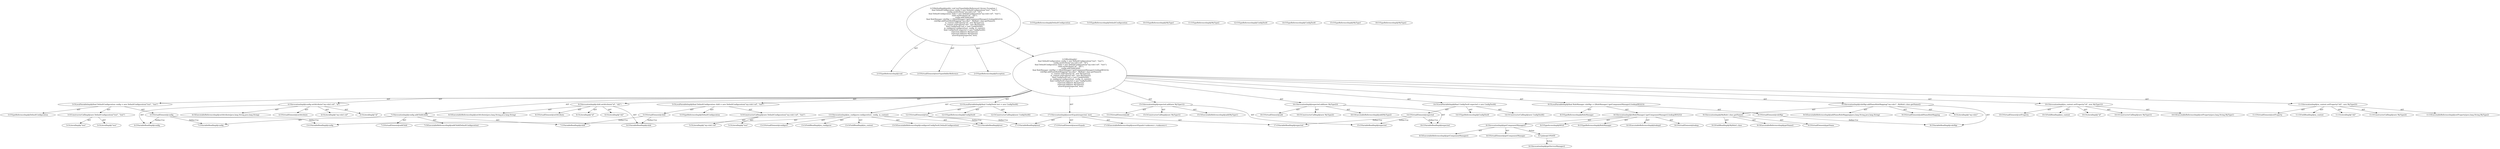 digraph "testTypedAdderReference#?" {
0 [label="2:CtTypeReferenceImpl@void" shape=ellipse]
1 [label="2:CtVirtualElement@testTypedAdderReference" shape=ellipse]
2 [label="2:CtTypeReferenceImpl@Exception" shape=ellipse]
3 [label="3:CtTypeReferenceImpl@DefaultConfiguration" shape=ellipse]
4 [label="3:CtTypeReferenceImpl@DefaultConfiguration" shape=ellipse]
5 [label="3:CtLiteralImpl@\"test\"" shape=ellipse]
6 [label="3:CtLiteralImpl@\"test\"" shape=ellipse]
7 [label="3:CtConstructorCallImpl@new DefaultConfiguration(\"test\", \"test\")" shape=ellipse]
8 [label="3:CtVirtualElement@config" shape=ellipse]
9 [label="3:CtLocalVariableImpl@final DefaultConfiguration config = new DefaultConfiguration(\"test\", \"test\")" shape=ellipse]
10 [label="4:CtExecutableReferenceImpl@setAttribute(java.lang.String,java.lang.String)" shape=ellipse]
11 [label="4:CtVirtualElement@setAttribute" shape=ellipse]
12 [label="4:CtVariableReadImpl@config" shape=ellipse]
13 [label="4:CtLiteralImpl@\"my-role1-ref\"" shape=ellipse]
14 [label="4:CtLiteralImpl@\"id\"" shape=ellipse]
15 [label="4:CtInvocationImpl@config.setAttribute(\"my-role1-ref\", \"id\")" shape=ellipse]
16 [label="5:CtTypeReferenceImpl@DefaultConfiguration" shape=ellipse]
17 [label="5:CtTypeReferenceImpl@DefaultConfiguration" shape=ellipse]
18 [label="5:CtLiteralImpl@\"my-role1-ref\"" shape=ellipse]
19 [label="5:CtLiteralImpl@\"test\"" shape=ellipse]
20 [label="5:CtConstructorCallImpl@new DefaultConfiguration(\"my-role1-ref\", \"test\")" shape=ellipse]
21 [label="5:CtVirtualElement@child" shape=ellipse]
22 [label="5:CtLocalVariableImpl@final DefaultConfiguration child = new DefaultConfiguration(\"my-role1-ref\", \"test\")" shape=ellipse]
23 [label="6:CtExecutableReferenceImpl@setAttribute(java.lang.String,java.lang.String)" shape=ellipse]
24 [label="6:CtVirtualElement@setAttribute" shape=ellipse]
25 [label="6:CtVariableReadImpl@child" shape=ellipse]
26 [label="6:CtLiteralImpl@\"id\"" shape=ellipse]
27 [label="6:CtLiteralImpl@\"id2\"" shape=ellipse]
28 [label="6:CtInvocationImpl@child.setAttribute(\"id\", \"id2\")" shape=ellipse]
29 [label="7:CtExecutableReferenceImpl@addChild(DefaultConfiguration)" shape=ellipse]
30 [label="7:CtVirtualElement@addChild" shape=ellipse]
31 [label="7:CtVariableReadImpl@config" shape=ellipse]
32 [label="7:CtVariableReadImpl@child" shape=ellipse]
33 [label="7:CtInvocationImpl@config.addChild(child)" shape=ellipse]
34 [label="8:CtTypeReferenceImpl@RoleManager" shape=ellipse]
35 [label="8:CtExecutableReferenceImpl@lookup()" shape=ellipse]
36 [label="8:CtVirtualElement@lookup" shape=ellipse]
37 [label="8:CtExecutableReferenceImpl@getComponentManager()" shape=ellipse]
38 [label="8:CtVirtualElement@getComponentManager" shape=ellipse]
39 [label="8:CtInvocationImpl@getComponentManager()" shape=ellipse]
40 [label="8:CtTypeAccessImpl@ROLE" shape=ellipse]
41 [label="8:CtInvocationImpl@((RoleManager) (getComponentManager().lookup(ROLE)))" shape=ellipse]
42 [label="8:CtTypeReferenceImpl@RoleManager" shape=ellipse]
43 [label="8:CtVirtualElement@roleMgr" shape=ellipse]
44 [label="8:CtLocalVariableImpl@final RoleManager roleMgr = ((RoleManager) (getComponentManager().lookup(ROLE)))" shape=ellipse]
45 [label="9:CtExecutableReferenceImpl@addNameRoleMapping(java.lang.String,java.lang.String)" shape=ellipse]
46 [label="9:CtVirtualElement@addNameRoleMapping" shape=ellipse]
47 [label="9:CtVariableReadImpl@roleMgr" shape=ellipse]
48 [label="9:CtLiteralImpl@\"my-role1\"" shape=ellipse]
49 [label="9:CtExecutableReferenceImpl@getName()" shape=ellipse]
50 [label="9:CtVirtualElement@getName" shape=ellipse]
51 [label="9:CtFieldReadImpl@MyRole1.class" shape=ellipse]
52 [label="9:CtInvocationImpl@MyRole1.class.getName()" shape=ellipse]
53 [label="9:CtInvocationImpl@roleMgr.addNameRoleMapping(\"my-role1\", MyRole1.class.getName())" shape=ellipse]
54 [label="10:CtExecutableReferenceImpl@setProperty(java.lang.String,MyType1)" shape=ellipse]
55 [label="10:CtVirtualElement@setProperty" shape=ellipse]
56 [label="10:CtFieldReadImpl@m_context" shape=ellipse]
57 [label="10:CtLiteralImpl@\"id\"" shape=ellipse]
58 [label="10:CtTypeReferenceImpl@MyType1" shape=ellipse]
59 [label="10:CtConstructorCallImpl@new MyType1()" shape=ellipse]
60 [label="10:CtInvocationImpl@m_context.setProperty(\"id\", new MyType1())" shape=ellipse]
61 [label="11:CtExecutableReferenceImpl@setProperty(java.lang.String,MyType2)" shape=ellipse]
62 [label="11:CtVirtualElement@setProperty" shape=ellipse]
63 [label="11:CtFieldReadImpl@m_context" shape=ellipse]
64 [label="11:CtLiteralImpl@\"id2\"" shape=ellipse]
65 [label="11:CtTypeReferenceImpl@MyType2" shape=ellipse]
66 [label="11:CtConstructorCallImpl@new MyType2()" shape=ellipse]
67 [label="11:CtInvocationImpl@m_context.setProperty(\"id2\", new MyType2())" shape=ellipse]
68 [label="12:CtTypeReferenceImpl@ConfigTest6" shape=ellipse]
69 [label="12:CtTypeReferenceImpl@ConfigTest6" shape=ellipse]
70 [label="12:CtConstructorCallImpl@new ConfigTest6()" shape=ellipse]
71 [label="12:CtVirtualElement@test" shape=ellipse]
72 [label="12:CtLocalVariableImpl@final ConfigTest6 test = new ConfigTest6()" shape=ellipse]
73 [label="13:CtExecutableReferenceImpl@configure(ConfigTest6,DefaultConfiguration)" shape=ellipse]
74 [label="13:CtVirtualElement@configure" shape=ellipse]
75 [label="13:CtFieldReadImpl@m_configurer" shape=ellipse]
76 [label="13:CtVariableReadImpl@test" shape=ellipse]
77 [label="13:CtVariableReadImpl@config" shape=ellipse]
78 [label="13:CtFieldReadImpl@m_context" shape=ellipse]
79 [label="13:CtInvocationImpl@m_configurer.configure(test, config, m_context)" shape=ellipse]
80 [label="14:CtTypeReferenceImpl@ConfigTest6" shape=ellipse]
81 [label="14:CtTypeReferenceImpl@ConfigTest6" shape=ellipse]
82 [label="14:CtConstructorCallImpl@new ConfigTest6()" shape=ellipse]
83 [label="14:CtVirtualElement@expected" shape=ellipse]
84 [label="14:CtLocalVariableImpl@final ConfigTest6 expected = new ConfigTest6()" shape=ellipse]
85 [label="15:CtExecutableReferenceImpl@add(MyType1)" shape=ellipse]
86 [label="15:CtVirtualElement@add" shape=ellipse]
87 [label="15:CtVariableReadImpl@expected" shape=ellipse]
88 [label="15:CtTypeReferenceImpl@MyType1" shape=ellipse]
89 [label="15:CtConstructorCallImpl@new MyType1()" shape=ellipse]
90 [label="15:CtInvocationImpl@expected.add(new MyType1())" shape=ellipse]
91 [label="16:CtExecutableReferenceImpl@add(MyType2)" shape=ellipse]
92 [label="16:CtVirtualElement@add" shape=ellipse]
93 [label="16:CtVariableReadImpl@expected" shape=ellipse]
94 [label="16:CtTypeReferenceImpl@MyType2" shape=ellipse]
95 [label="16:CtConstructorCallImpl@new MyType2()" shape=ellipse]
96 [label="16:CtInvocationImpl@expected.add(new MyType2())" shape=ellipse]
97 [label="17:CtExecutableReferenceImpl@assertEquals(<unknown>,<unknown>)" shape=ellipse]
98 [label="17:CtVirtualElement@assertEquals" shape=ellipse]
99 [label="17:CtVariableReadImpl@expected" shape=ellipse]
100 [label="17:CtVariableReadImpl@test" shape=ellipse]
101 [label="17:CtInvocationImpl@assertEquals(expected, test)" shape=ellipse]
102 [label="2:CtBlockImpl@\{
    final DefaultConfiguration config = new DefaultConfiguration(\"test\", \"test\");
    config.setAttribute(\"my-role1-ref\", \"id\");
    final DefaultConfiguration child = new DefaultConfiguration(\"my-role1-ref\", \"test\");
    child.setAttribute(\"id\", \"id2\");
    config.addChild(child);
    final RoleManager roleMgr = ((RoleManager) (getComponentManager().lookup(ROLE)));
    roleMgr.addNameRoleMapping(\"my-role1\", MyRole1.class.getName());
    m_context.setProperty(\"id\", new MyType1());
    m_context.setProperty(\"id2\", new MyType2());
    final ConfigTest6 test = new ConfigTest6();
    m_configurer.configure(test, config, m_context);
    final ConfigTest6 expected = new ConfigTest6();
    expected.add(new MyType1());
    expected.add(new MyType2());
    assertEquals(expected, test);
\}" shape=ellipse]
103 [label="2:CtMethodImpl@public void testTypedAdderReference() throws Exception \{
    final DefaultConfiguration config = new DefaultConfiguration(\"test\", \"test\");
    config.setAttribute(\"my-role1-ref\", \"id\");
    final DefaultConfiguration child = new DefaultConfiguration(\"my-role1-ref\", \"test\");
    child.setAttribute(\"id\", \"id2\");
    config.addChild(child);
    final RoleManager roleMgr = ((RoleManager) (getComponentManager().lookup(ROLE)));
    roleMgr.addNameRoleMapping(\"my-role1\", MyRole1.class.getName());
    m_context.setProperty(\"id\", new MyType1());
    m_context.setProperty(\"id2\", new MyType2());
    final ConfigTest6 test = new ConfigTest6();
    m_configurer.configure(test, config, m_context);
    final ConfigTest6 expected = new ConfigTest6();
    expected.add(new MyType1());
    expected.add(new MyType2());
    assertEquals(expected, test);
\}" shape=ellipse]
104 [label="8:Update@UPDATE" shape=ellipse]
105 [label="8:CtInvocationImpl@getServiceManager()" shape=ellipse]
7 -> 5 [label="AST"];
7 -> 6 [label="AST"];
8 -> 12 [label="Define-Use"];
8 -> 31 [label="Define-Use"];
8 -> 77 [label="Define-Use"];
9 -> 8 [label="AST"];
9 -> 3 [label="AST"];
9 -> 7 [label="AST"];
15 -> 11 [label="AST"];
15 -> 12 [label="AST"];
15 -> 10 [label="AST"];
15 -> 13 [label="AST"];
15 -> 14 [label="AST"];
20 -> 18 [label="AST"];
20 -> 19 [label="AST"];
21 -> 25 [label="Define-Use"];
21 -> 32 [label="Define-Use"];
22 -> 21 [label="AST"];
22 -> 16 [label="AST"];
22 -> 20 [label="AST"];
28 -> 24 [label="AST"];
28 -> 25 [label="AST"];
28 -> 23 [label="AST"];
28 -> 26 [label="AST"];
28 -> 27 [label="AST"];
33 -> 30 [label="AST"];
33 -> 31 [label="AST"];
33 -> 29 [label="AST"];
33 -> 32 [label="AST"];
39 -> 38 [label="AST"];
39 -> 37 [label="AST"];
39 -> 104 [label="Action"];
41 -> 36 [label="AST"];
41 -> 42 [label="AST"];
41 -> 39 [label="AST"];
41 -> 35 [label="AST"];
41 -> 40 [label="AST"];
43 -> 47 [label="Define-Use"];
44 -> 43 [label="AST"];
44 -> 34 [label="AST"];
44 -> 41 [label="AST"];
52 -> 50 [label="AST"];
52 -> 51 [label="AST"];
52 -> 49 [label="AST"];
53 -> 46 [label="AST"];
53 -> 47 [label="AST"];
53 -> 45 [label="AST"];
53 -> 48 [label="AST"];
53 -> 52 [label="AST"];
60 -> 55 [label="AST"];
60 -> 56 [label="AST"];
60 -> 54 [label="AST"];
60 -> 57 [label="AST"];
60 -> 59 [label="AST"];
67 -> 62 [label="AST"];
67 -> 63 [label="AST"];
67 -> 61 [label="AST"];
67 -> 64 [label="AST"];
67 -> 66 [label="AST"];
71 -> 76 [label="Define-Use"];
71 -> 100 [label="Define-Use"];
72 -> 71 [label="AST"];
72 -> 68 [label="AST"];
72 -> 70 [label="AST"];
79 -> 74 [label="AST"];
79 -> 75 [label="AST"];
79 -> 73 [label="AST"];
79 -> 76 [label="AST"];
79 -> 77 [label="AST"];
79 -> 78 [label="AST"];
83 -> 87 [label="Define-Use"];
83 -> 93 [label="Define-Use"];
83 -> 99 [label="Define-Use"];
84 -> 83 [label="AST"];
84 -> 80 [label="AST"];
84 -> 82 [label="AST"];
90 -> 86 [label="AST"];
90 -> 87 [label="AST"];
90 -> 85 [label="AST"];
90 -> 89 [label="AST"];
96 -> 92 [label="AST"];
96 -> 93 [label="AST"];
96 -> 91 [label="AST"];
96 -> 95 [label="AST"];
101 -> 98 [label="AST"];
101 -> 97 [label="AST"];
101 -> 99 [label="AST"];
101 -> 100 [label="AST"];
102 -> 9 [label="AST"];
102 -> 15 [label="AST"];
102 -> 22 [label="AST"];
102 -> 28 [label="AST"];
102 -> 33 [label="AST"];
102 -> 44 [label="AST"];
102 -> 53 [label="AST"];
102 -> 60 [label="AST"];
102 -> 67 [label="AST"];
102 -> 72 [label="AST"];
102 -> 79 [label="AST"];
102 -> 84 [label="AST"];
102 -> 90 [label="AST"];
102 -> 96 [label="AST"];
102 -> 101 [label="AST"];
103 -> 1 [label="AST"];
103 -> 0 [label="AST"];
103 -> 2 [label="AST"];
103 -> 102 [label="AST"];
104 -> 105 [label="Action"];
}